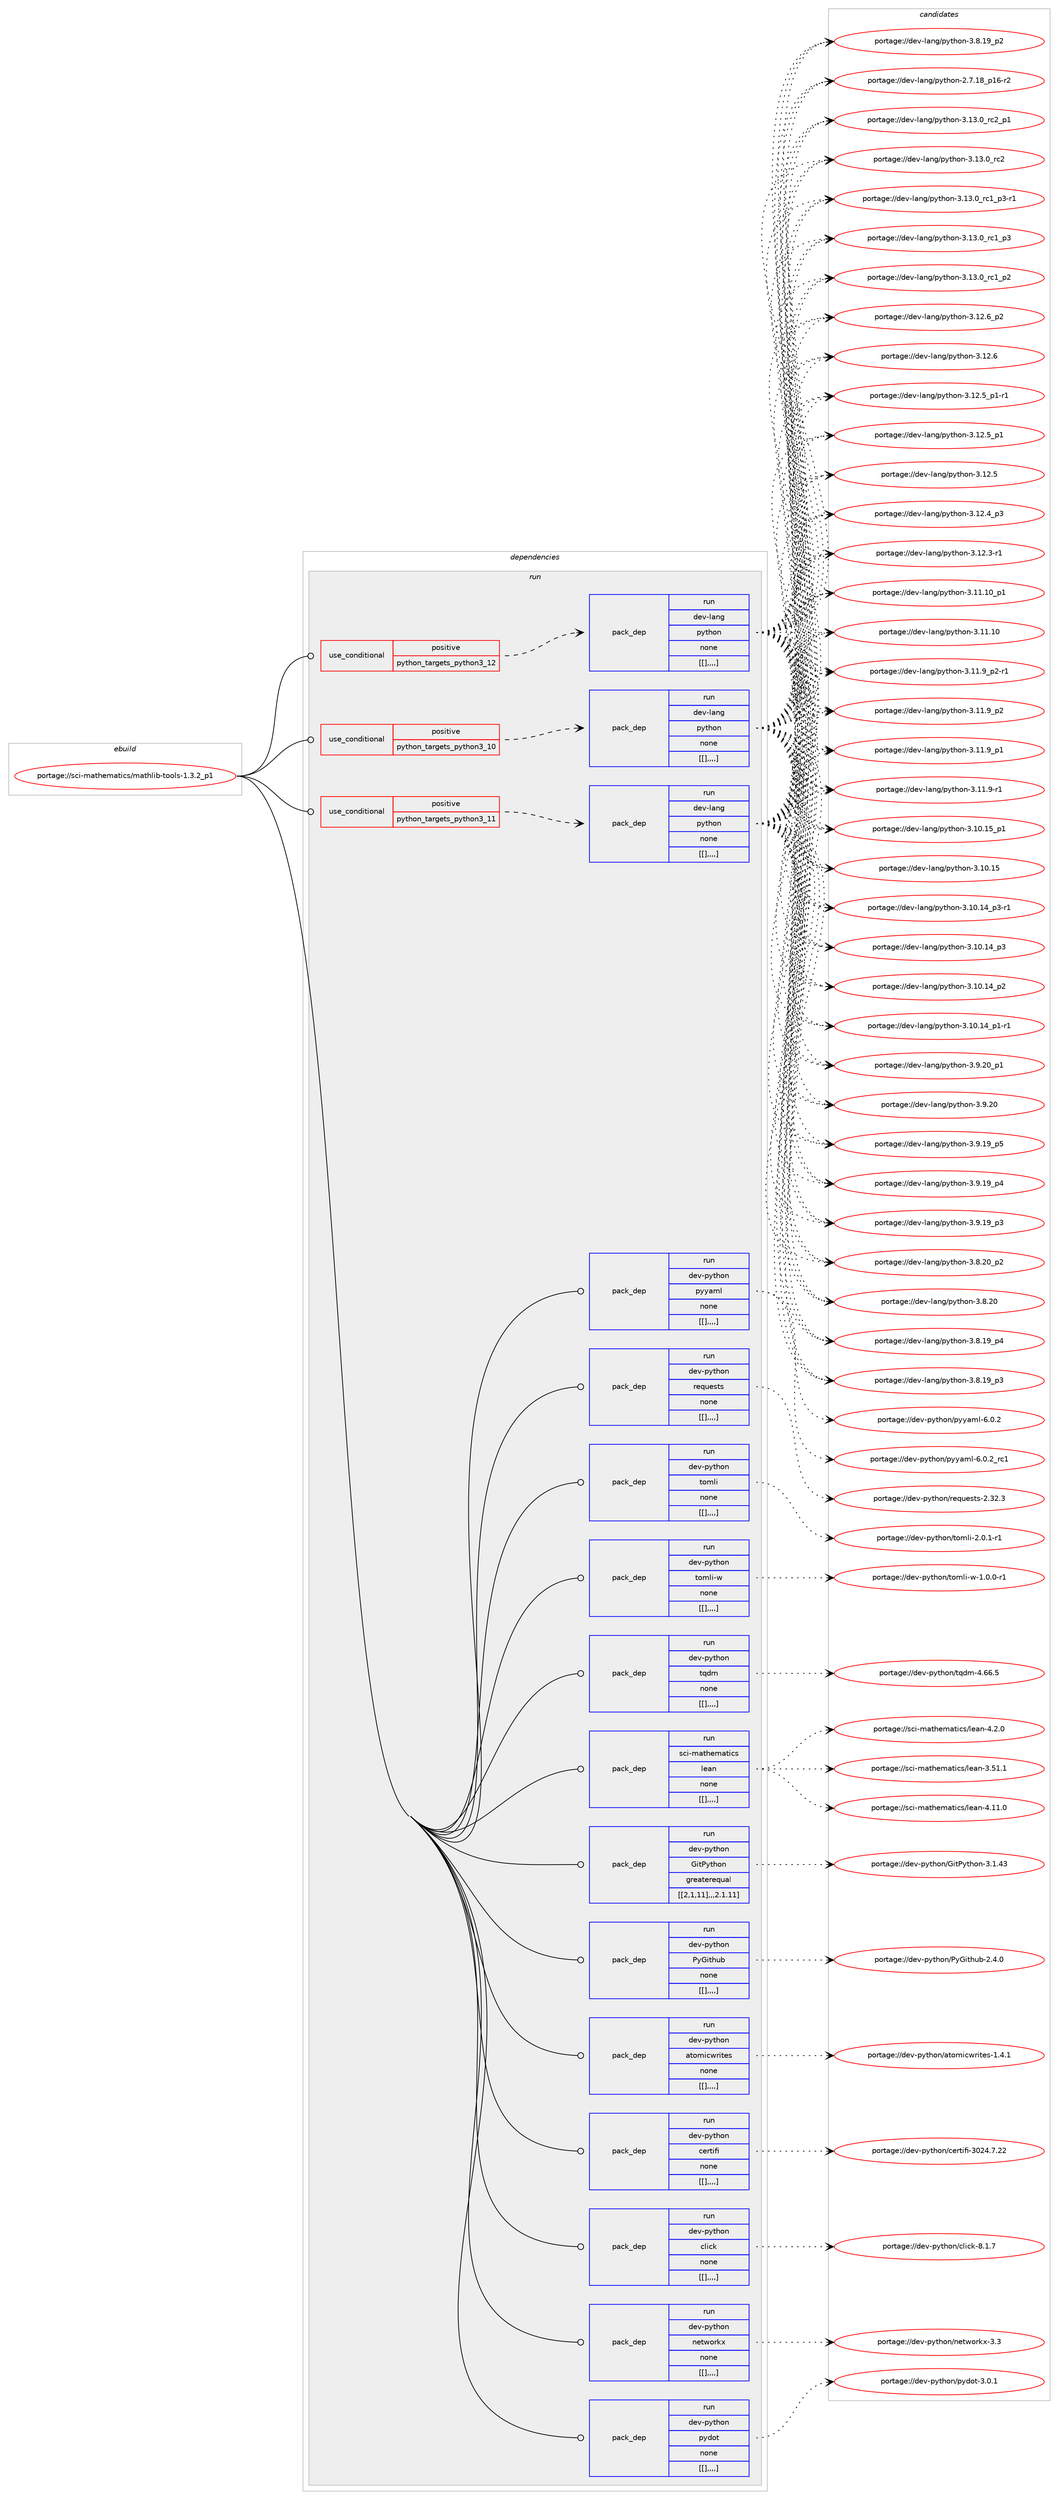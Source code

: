 digraph prolog {

# *************
# Graph options
# *************

newrank=true;
concentrate=true;
compound=true;
graph [rankdir=LR,fontname=Helvetica,fontsize=10,ranksep=1.5];#, ranksep=2.5, nodesep=0.2];
edge  [arrowhead=vee];
node  [fontname=Helvetica,fontsize=10];

# **********
# The ebuild
# **********

subgraph cluster_leftcol {
color=gray;
label=<<i>ebuild</i>>;
id [label="portage://sci-mathematics/mathlib-tools-1.3.2_p1", color=red, width=4, href="../sci-mathematics/mathlib-tools-1.3.2_p1.svg"];
}

# ****************
# The dependencies
# ****************

subgraph cluster_midcol {
color=gray;
label=<<i>dependencies</i>>;
subgraph cluster_compile {
fillcolor="#eeeeee";
style=filled;
label=<<i>compile</i>>;
}
subgraph cluster_compileandrun {
fillcolor="#eeeeee";
style=filled;
label=<<i>compile and run</i>>;
}
subgraph cluster_run {
fillcolor="#eeeeee";
style=filled;
label=<<i>run</i>>;
subgraph cond112054 {
dependency418427 [label=<<TABLE BORDER="0" CELLBORDER="1" CELLSPACING="0" CELLPADDING="4"><TR><TD ROWSPAN="3" CELLPADDING="10">use_conditional</TD></TR><TR><TD>positive</TD></TR><TR><TD>python_targets_python3_10</TD></TR></TABLE>>, shape=none, color=red];
subgraph pack303469 {
dependency418428 [label=<<TABLE BORDER="0" CELLBORDER="1" CELLSPACING="0" CELLPADDING="4" WIDTH="220"><TR><TD ROWSPAN="6" CELLPADDING="30">pack_dep</TD></TR><TR><TD WIDTH="110">run</TD></TR><TR><TD>dev-lang</TD></TR><TR><TD>python</TD></TR><TR><TD>none</TD></TR><TR><TD>[[],,,,]</TD></TR></TABLE>>, shape=none, color=blue];
}
dependency418427:e -> dependency418428:w [weight=20,style="dashed",arrowhead="vee"];
}
id:e -> dependency418427:w [weight=20,style="solid",arrowhead="odot"];
subgraph cond112055 {
dependency418429 [label=<<TABLE BORDER="0" CELLBORDER="1" CELLSPACING="0" CELLPADDING="4"><TR><TD ROWSPAN="3" CELLPADDING="10">use_conditional</TD></TR><TR><TD>positive</TD></TR><TR><TD>python_targets_python3_11</TD></TR></TABLE>>, shape=none, color=red];
subgraph pack303470 {
dependency418430 [label=<<TABLE BORDER="0" CELLBORDER="1" CELLSPACING="0" CELLPADDING="4" WIDTH="220"><TR><TD ROWSPAN="6" CELLPADDING="30">pack_dep</TD></TR><TR><TD WIDTH="110">run</TD></TR><TR><TD>dev-lang</TD></TR><TR><TD>python</TD></TR><TR><TD>none</TD></TR><TR><TD>[[],,,,]</TD></TR></TABLE>>, shape=none, color=blue];
}
dependency418429:e -> dependency418430:w [weight=20,style="dashed",arrowhead="vee"];
}
id:e -> dependency418429:w [weight=20,style="solid",arrowhead="odot"];
subgraph cond112056 {
dependency418431 [label=<<TABLE BORDER="0" CELLBORDER="1" CELLSPACING="0" CELLPADDING="4"><TR><TD ROWSPAN="3" CELLPADDING="10">use_conditional</TD></TR><TR><TD>positive</TD></TR><TR><TD>python_targets_python3_12</TD></TR></TABLE>>, shape=none, color=red];
subgraph pack303471 {
dependency418432 [label=<<TABLE BORDER="0" CELLBORDER="1" CELLSPACING="0" CELLPADDING="4" WIDTH="220"><TR><TD ROWSPAN="6" CELLPADDING="30">pack_dep</TD></TR><TR><TD WIDTH="110">run</TD></TR><TR><TD>dev-lang</TD></TR><TR><TD>python</TD></TR><TR><TD>none</TD></TR><TR><TD>[[],,,,]</TD></TR></TABLE>>, shape=none, color=blue];
}
dependency418431:e -> dependency418432:w [weight=20,style="dashed",arrowhead="vee"];
}
id:e -> dependency418431:w [weight=20,style="solid",arrowhead="odot"];
subgraph pack303472 {
dependency418433 [label=<<TABLE BORDER="0" CELLBORDER="1" CELLSPACING="0" CELLPADDING="4" WIDTH="220"><TR><TD ROWSPAN="6" CELLPADDING="30">pack_dep</TD></TR><TR><TD WIDTH="110">run</TD></TR><TR><TD>dev-python</TD></TR><TR><TD>GitPython</TD></TR><TR><TD>greaterequal</TD></TR><TR><TD>[[2,1,11],,,2.1.11]</TD></TR></TABLE>>, shape=none, color=blue];
}
id:e -> dependency418433:w [weight=20,style="solid",arrowhead="odot"];
subgraph pack303473 {
dependency418434 [label=<<TABLE BORDER="0" CELLBORDER="1" CELLSPACING="0" CELLPADDING="4" WIDTH="220"><TR><TD ROWSPAN="6" CELLPADDING="30">pack_dep</TD></TR><TR><TD WIDTH="110">run</TD></TR><TR><TD>dev-python</TD></TR><TR><TD>PyGithub</TD></TR><TR><TD>none</TD></TR><TR><TD>[[],,,,]</TD></TR></TABLE>>, shape=none, color=blue];
}
id:e -> dependency418434:w [weight=20,style="solid",arrowhead="odot"];
subgraph pack303474 {
dependency418435 [label=<<TABLE BORDER="0" CELLBORDER="1" CELLSPACING="0" CELLPADDING="4" WIDTH="220"><TR><TD ROWSPAN="6" CELLPADDING="30">pack_dep</TD></TR><TR><TD WIDTH="110">run</TD></TR><TR><TD>dev-python</TD></TR><TR><TD>atomicwrites</TD></TR><TR><TD>none</TD></TR><TR><TD>[[],,,,]</TD></TR></TABLE>>, shape=none, color=blue];
}
id:e -> dependency418435:w [weight=20,style="solid",arrowhead="odot"];
subgraph pack303475 {
dependency418436 [label=<<TABLE BORDER="0" CELLBORDER="1" CELLSPACING="0" CELLPADDING="4" WIDTH="220"><TR><TD ROWSPAN="6" CELLPADDING="30">pack_dep</TD></TR><TR><TD WIDTH="110">run</TD></TR><TR><TD>dev-python</TD></TR><TR><TD>certifi</TD></TR><TR><TD>none</TD></TR><TR><TD>[[],,,,]</TD></TR></TABLE>>, shape=none, color=blue];
}
id:e -> dependency418436:w [weight=20,style="solid",arrowhead="odot"];
subgraph pack303476 {
dependency418437 [label=<<TABLE BORDER="0" CELLBORDER="1" CELLSPACING="0" CELLPADDING="4" WIDTH="220"><TR><TD ROWSPAN="6" CELLPADDING="30">pack_dep</TD></TR><TR><TD WIDTH="110">run</TD></TR><TR><TD>dev-python</TD></TR><TR><TD>click</TD></TR><TR><TD>none</TD></TR><TR><TD>[[],,,,]</TD></TR></TABLE>>, shape=none, color=blue];
}
id:e -> dependency418437:w [weight=20,style="solid",arrowhead="odot"];
subgraph pack303477 {
dependency418438 [label=<<TABLE BORDER="0" CELLBORDER="1" CELLSPACING="0" CELLPADDING="4" WIDTH="220"><TR><TD ROWSPAN="6" CELLPADDING="30">pack_dep</TD></TR><TR><TD WIDTH="110">run</TD></TR><TR><TD>dev-python</TD></TR><TR><TD>networkx</TD></TR><TR><TD>none</TD></TR><TR><TD>[[],,,,]</TD></TR></TABLE>>, shape=none, color=blue];
}
id:e -> dependency418438:w [weight=20,style="solid",arrowhead="odot"];
subgraph pack303478 {
dependency418439 [label=<<TABLE BORDER="0" CELLBORDER="1" CELLSPACING="0" CELLPADDING="4" WIDTH="220"><TR><TD ROWSPAN="6" CELLPADDING="30">pack_dep</TD></TR><TR><TD WIDTH="110">run</TD></TR><TR><TD>dev-python</TD></TR><TR><TD>pydot</TD></TR><TR><TD>none</TD></TR><TR><TD>[[],,,,]</TD></TR></TABLE>>, shape=none, color=blue];
}
id:e -> dependency418439:w [weight=20,style="solid",arrowhead="odot"];
subgraph pack303479 {
dependency418440 [label=<<TABLE BORDER="0" CELLBORDER="1" CELLSPACING="0" CELLPADDING="4" WIDTH="220"><TR><TD ROWSPAN="6" CELLPADDING="30">pack_dep</TD></TR><TR><TD WIDTH="110">run</TD></TR><TR><TD>dev-python</TD></TR><TR><TD>pyyaml</TD></TR><TR><TD>none</TD></TR><TR><TD>[[],,,,]</TD></TR></TABLE>>, shape=none, color=blue];
}
id:e -> dependency418440:w [weight=20,style="solid",arrowhead="odot"];
subgraph pack303480 {
dependency418441 [label=<<TABLE BORDER="0" CELLBORDER="1" CELLSPACING="0" CELLPADDING="4" WIDTH="220"><TR><TD ROWSPAN="6" CELLPADDING="30">pack_dep</TD></TR><TR><TD WIDTH="110">run</TD></TR><TR><TD>dev-python</TD></TR><TR><TD>requests</TD></TR><TR><TD>none</TD></TR><TR><TD>[[],,,,]</TD></TR></TABLE>>, shape=none, color=blue];
}
id:e -> dependency418441:w [weight=20,style="solid",arrowhead="odot"];
subgraph pack303481 {
dependency418442 [label=<<TABLE BORDER="0" CELLBORDER="1" CELLSPACING="0" CELLPADDING="4" WIDTH="220"><TR><TD ROWSPAN="6" CELLPADDING="30">pack_dep</TD></TR><TR><TD WIDTH="110">run</TD></TR><TR><TD>dev-python</TD></TR><TR><TD>tomli</TD></TR><TR><TD>none</TD></TR><TR><TD>[[],,,,]</TD></TR></TABLE>>, shape=none, color=blue];
}
id:e -> dependency418442:w [weight=20,style="solid",arrowhead="odot"];
subgraph pack303482 {
dependency418443 [label=<<TABLE BORDER="0" CELLBORDER="1" CELLSPACING="0" CELLPADDING="4" WIDTH="220"><TR><TD ROWSPAN="6" CELLPADDING="30">pack_dep</TD></TR><TR><TD WIDTH="110">run</TD></TR><TR><TD>dev-python</TD></TR><TR><TD>tomli-w</TD></TR><TR><TD>none</TD></TR><TR><TD>[[],,,,]</TD></TR></TABLE>>, shape=none, color=blue];
}
id:e -> dependency418443:w [weight=20,style="solid",arrowhead="odot"];
subgraph pack303483 {
dependency418444 [label=<<TABLE BORDER="0" CELLBORDER="1" CELLSPACING="0" CELLPADDING="4" WIDTH="220"><TR><TD ROWSPAN="6" CELLPADDING="30">pack_dep</TD></TR><TR><TD WIDTH="110">run</TD></TR><TR><TD>dev-python</TD></TR><TR><TD>tqdm</TD></TR><TR><TD>none</TD></TR><TR><TD>[[],,,,]</TD></TR></TABLE>>, shape=none, color=blue];
}
id:e -> dependency418444:w [weight=20,style="solid",arrowhead="odot"];
subgraph pack303484 {
dependency418445 [label=<<TABLE BORDER="0" CELLBORDER="1" CELLSPACING="0" CELLPADDING="4" WIDTH="220"><TR><TD ROWSPAN="6" CELLPADDING="30">pack_dep</TD></TR><TR><TD WIDTH="110">run</TD></TR><TR><TD>sci-mathematics</TD></TR><TR><TD>lean</TD></TR><TR><TD>none</TD></TR><TR><TD>[[],,,,]</TD></TR></TABLE>>, shape=none, color=blue];
}
id:e -> dependency418445:w [weight=20,style="solid",arrowhead="odot"];
}
}

# **************
# The candidates
# **************

subgraph cluster_choices {
rank=same;
color=gray;
label=<<i>candidates</i>>;

subgraph choice303469 {
color=black;
nodesep=1;
choice100101118451089711010347112121116104111110455146495146489511499509511249 [label="portage://dev-lang/python-3.13.0_rc2_p1", color=red, width=4,href="../dev-lang/python-3.13.0_rc2_p1.svg"];
choice10010111845108971101034711212111610411111045514649514648951149950 [label="portage://dev-lang/python-3.13.0_rc2", color=red, width=4,href="../dev-lang/python-3.13.0_rc2.svg"];
choice1001011184510897110103471121211161041111104551464951464895114994995112514511449 [label="portage://dev-lang/python-3.13.0_rc1_p3-r1", color=red, width=4,href="../dev-lang/python-3.13.0_rc1_p3-r1.svg"];
choice100101118451089711010347112121116104111110455146495146489511499499511251 [label="portage://dev-lang/python-3.13.0_rc1_p3", color=red, width=4,href="../dev-lang/python-3.13.0_rc1_p3.svg"];
choice100101118451089711010347112121116104111110455146495146489511499499511250 [label="portage://dev-lang/python-3.13.0_rc1_p2", color=red, width=4,href="../dev-lang/python-3.13.0_rc1_p2.svg"];
choice100101118451089711010347112121116104111110455146495046549511250 [label="portage://dev-lang/python-3.12.6_p2", color=red, width=4,href="../dev-lang/python-3.12.6_p2.svg"];
choice10010111845108971101034711212111610411111045514649504654 [label="portage://dev-lang/python-3.12.6", color=red, width=4,href="../dev-lang/python-3.12.6.svg"];
choice1001011184510897110103471121211161041111104551464950465395112494511449 [label="portage://dev-lang/python-3.12.5_p1-r1", color=red, width=4,href="../dev-lang/python-3.12.5_p1-r1.svg"];
choice100101118451089711010347112121116104111110455146495046539511249 [label="portage://dev-lang/python-3.12.5_p1", color=red, width=4,href="../dev-lang/python-3.12.5_p1.svg"];
choice10010111845108971101034711212111610411111045514649504653 [label="portage://dev-lang/python-3.12.5", color=red, width=4,href="../dev-lang/python-3.12.5.svg"];
choice100101118451089711010347112121116104111110455146495046529511251 [label="portage://dev-lang/python-3.12.4_p3", color=red, width=4,href="../dev-lang/python-3.12.4_p3.svg"];
choice100101118451089711010347112121116104111110455146495046514511449 [label="portage://dev-lang/python-3.12.3-r1", color=red, width=4,href="../dev-lang/python-3.12.3-r1.svg"];
choice10010111845108971101034711212111610411111045514649494649489511249 [label="portage://dev-lang/python-3.11.10_p1", color=red, width=4,href="../dev-lang/python-3.11.10_p1.svg"];
choice1001011184510897110103471121211161041111104551464949464948 [label="portage://dev-lang/python-3.11.10", color=red, width=4,href="../dev-lang/python-3.11.10.svg"];
choice1001011184510897110103471121211161041111104551464949465795112504511449 [label="portage://dev-lang/python-3.11.9_p2-r1", color=red, width=4,href="../dev-lang/python-3.11.9_p2-r1.svg"];
choice100101118451089711010347112121116104111110455146494946579511250 [label="portage://dev-lang/python-3.11.9_p2", color=red, width=4,href="../dev-lang/python-3.11.9_p2.svg"];
choice100101118451089711010347112121116104111110455146494946579511249 [label="portage://dev-lang/python-3.11.9_p1", color=red, width=4,href="../dev-lang/python-3.11.9_p1.svg"];
choice100101118451089711010347112121116104111110455146494946574511449 [label="portage://dev-lang/python-3.11.9-r1", color=red, width=4,href="../dev-lang/python-3.11.9-r1.svg"];
choice10010111845108971101034711212111610411111045514649484649539511249 [label="portage://dev-lang/python-3.10.15_p1", color=red, width=4,href="../dev-lang/python-3.10.15_p1.svg"];
choice1001011184510897110103471121211161041111104551464948464953 [label="portage://dev-lang/python-3.10.15", color=red, width=4,href="../dev-lang/python-3.10.15.svg"];
choice100101118451089711010347112121116104111110455146494846495295112514511449 [label="portage://dev-lang/python-3.10.14_p3-r1", color=red, width=4,href="../dev-lang/python-3.10.14_p3-r1.svg"];
choice10010111845108971101034711212111610411111045514649484649529511251 [label="portage://dev-lang/python-3.10.14_p3", color=red, width=4,href="../dev-lang/python-3.10.14_p3.svg"];
choice10010111845108971101034711212111610411111045514649484649529511250 [label="portage://dev-lang/python-3.10.14_p2", color=red, width=4,href="../dev-lang/python-3.10.14_p2.svg"];
choice100101118451089711010347112121116104111110455146494846495295112494511449 [label="portage://dev-lang/python-3.10.14_p1-r1", color=red, width=4,href="../dev-lang/python-3.10.14_p1-r1.svg"];
choice100101118451089711010347112121116104111110455146574650489511249 [label="portage://dev-lang/python-3.9.20_p1", color=red, width=4,href="../dev-lang/python-3.9.20_p1.svg"];
choice10010111845108971101034711212111610411111045514657465048 [label="portage://dev-lang/python-3.9.20", color=red, width=4,href="../dev-lang/python-3.9.20.svg"];
choice100101118451089711010347112121116104111110455146574649579511253 [label="portage://dev-lang/python-3.9.19_p5", color=red, width=4,href="../dev-lang/python-3.9.19_p5.svg"];
choice100101118451089711010347112121116104111110455146574649579511252 [label="portage://dev-lang/python-3.9.19_p4", color=red, width=4,href="../dev-lang/python-3.9.19_p4.svg"];
choice100101118451089711010347112121116104111110455146574649579511251 [label="portage://dev-lang/python-3.9.19_p3", color=red, width=4,href="../dev-lang/python-3.9.19_p3.svg"];
choice100101118451089711010347112121116104111110455146564650489511250 [label="portage://dev-lang/python-3.8.20_p2", color=red, width=4,href="../dev-lang/python-3.8.20_p2.svg"];
choice10010111845108971101034711212111610411111045514656465048 [label="portage://dev-lang/python-3.8.20", color=red, width=4,href="../dev-lang/python-3.8.20.svg"];
choice100101118451089711010347112121116104111110455146564649579511252 [label="portage://dev-lang/python-3.8.19_p4", color=red, width=4,href="../dev-lang/python-3.8.19_p4.svg"];
choice100101118451089711010347112121116104111110455146564649579511251 [label="portage://dev-lang/python-3.8.19_p3", color=red, width=4,href="../dev-lang/python-3.8.19_p3.svg"];
choice100101118451089711010347112121116104111110455146564649579511250 [label="portage://dev-lang/python-3.8.19_p2", color=red, width=4,href="../dev-lang/python-3.8.19_p2.svg"];
choice100101118451089711010347112121116104111110455046554649569511249544511450 [label="portage://dev-lang/python-2.7.18_p16-r2", color=red, width=4,href="../dev-lang/python-2.7.18_p16-r2.svg"];
dependency418428:e -> choice100101118451089711010347112121116104111110455146495146489511499509511249:w [style=dotted,weight="100"];
dependency418428:e -> choice10010111845108971101034711212111610411111045514649514648951149950:w [style=dotted,weight="100"];
dependency418428:e -> choice1001011184510897110103471121211161041111104551464951464895114994995112514511449:w [style=dotted,weight="100"];
dependency418428:e -> choice100101118451089711010347112121116104111110455146495146489511499499511251:w [style=dotted,weight="100"];
dependency418428:e -> choice100101118451089711010347112121116104111110455146495146489511499499511250:w [style=dotted,weight="100"];
dependency418428:e -> choice100101118451089711010347112121116104111110455146495046549511250:w [style=dotted,weight="100"];
dependency418428:e -> choice10010111845108971101034711212111610411111045514649504654:w [style=dotted,weight="100"];
dependency418428:e -> choice1001011184510897110103471121211161041111104551464950465395112494511449:w [style=dotted,weight="100"];
dependency418428:e -> choice100101118451089711010347112121116104111110455146495046539511249:w [style=dotted,weight="100"];
dependency418428:e -> choice10010111845108971101034711212111610411111045514649504653:w [style=dotted,weight="100"];
dependency418428:e -> choice100101118451089711010347112121116104111110455146495046529511251:w [style=dotted,weight="100"];
dependency418428:e -> choice100101118451089711010347112121116104111110455146495046514511449:w [style=dotted,weight="100"];
dependency418428:e -> choice10010111845108971101034711212111610411111045514649494649489511249:w [style=dotted,weight="100"];
dependency418428:e -> choice1001011184510897110103471121211161041111104551464949464948:w [style=dotted,weight="100"];
dependency418428:e -> choice1001011184510897110103471121211161041111104551464949465795112504511449:w [style=dotted,weight="100"];
dependency418428:e -> choice100101118451089711010347112121116104111110455146494946579511250:w [style=dotted,weight="100"];
dependency418428:e -> choice100101118451089711010347112121116104111110455146494946579511249:w [style=dotted,weight="100"];
dependency418428:e -> choice100101118451089711010347112121116104111110455146494946574511449:w [style=dotted,weight="100"];
dependency418428:e -> choice10010111845108971101034711212111610411111045514649484649539511249:w [style=dotted,weight="100"];
dependency418428:e -> choice1001011184510897110103471121211161041111104551464948464953:w [style=dotted,weight="100"];
dependency418428:e -> choice100101118451089711010347112121116104111110455146494846495295112514511449:w [style=dotted,weight="100"];
dependency418428:e -> choice10010111845108971101034711212111610411111045514649484649529511251:w [style=dotted,weight="100"];
dependency418428:e -> choice10010111845108971101034711212111610411111045514649484649529511250:w [style=dotted,weight="100"];
dependency418428:e -> choice100101118451089711010347112121116104111110455146494846495295112494511449:w [style=dotted,weight="100"];
dependency418428:e -> choice100101118451089711010347112121116104111110455146574650489511249:w [style=dotted,weight="100"];
dependency418428:e -> choice10010111845108971101034711212111610411111045514657465048:w [style=dotted,weight="100"];
dependency418428:e -> choice100101118451089711010347112121116104111110455146574649579511253:w [style=dotted,weight="100"];
dependency418428:e -> choice100101118451089711010347112121116104111110455146574649579511252:w [style=dotted,weight="100"];
dependency418428:e -> choice100101118451089711010347112121116104111110455146574649579511251:w [style=dotted,weight="100"];
dependency418428:e -> choice100101118451089711010347112121116104111110455146564650489511250:w [style=dotted,weight="100"];
dependency418428:e -> choice10010111845108971101034711212111610411111045514656465048:w [style=dotted,weight="100"];
dependency418428:e -> choice100101118451089711010347112121116104111110455146564649579511252:w [style=dotted,weight="100"];
dependency418428:e -> choice100101118451089711010347112121116104111110455146564649579511251:w [style=dotted,weight="100"];
dependency418428:e -> choice100101118451089711010347112121116104111110455146564649579511250:w [style=dotted,weight="100"];
dependency418428:e -> choice100101118451089711010347112121116104111110455046554649569511249544511450:w [style=dotted,weight="100"];
}
subgraph choice303470 {
color=black;
nodesep=1;
choice100101118451089711010347112121116104111110455146495146489511499509511249 [label="portage://dev-lang/python-3.13.0_rc2_p1", color=red, width=4,href="../dev-lang/python-3.13.0_rc2_p1.svg"];
choice10010111845108971101034711212111610411111045514649514648951149950 [label="portage://dev-lang/python-3.13.0_rc2", color=red, width=4,href="../dev-lang/python-3.13.0_rc2.svg"];
choice1001011184510897110103471121211161041111104551464951464895114994995112514511449 [label="portage://dev-lang/python-3.13.0_rc1_p3-r1", color=red, width=4,href="../dev-lang/python-3.13.0_rc1_p3-r1.svg"];
choice100101118451089711010347112121116104111110455146495146489511499499511251 [label="portage://dev-lang/python-3.13.0_rc1_p3", color=red, width=4,href="../dev-lang/python-3.13.0_rc1_p3.svg"];
choice100101118451089711010347112121116104111110455146495146489511499499511250 [label="portage://dev-lang/python-3.13.0_rc1_p2", color=red, width=4,href="../dev-lang/python-3.13.0_rc1_p2.svg"];
choice100101118451089711010347112121116104111110455146495046549511250 [label="portage://dev-lang/python-3.12.6_p2", color=red, width=4,href="../dev-lang/python-3.12.6_p2.svg"];
choice10010111845108971101034711212111610411111045514649504654 [label="portage://dev-lang/python-3.12.6", color=red, width=4,href="../dev-lang/python-3.12.6.svg"];
choice1001011184510897110103471121211161041111104551464950465395112494511449 [label="portage://dev-lang/python-3.12.5_p1-r1", color=red, width=4,href="../dev-lang/python-3.12.5_p1-r1.svg"];
choice100101118451089711010347112121116104111110455146495046539511249 [label="portage://dev-lang/python-3.12.5_p1", color=red, width=4,href="../dev-lang/python-3.12.5_p1.svg"];
choice10010111845108971101034711212111610411111045514649504653 [label="portage://dev-lang/python-3.12.5", color=red, width=4,href="../dev-lang/python-3.12.5.svg"];
choice100101118451089711010347112121116104111110455146495046529511251 [label="portage://dev-lang/python-3.12.4_p3", color=red, width=4,href="../dev-lang/python-3.12.4_p3.svg"];
choice100101118451089711010347112121116104111110455146495046514511449 [label="portage://dev-lang/python-3.12.3-r1", color=red, width=4,href="../dev-lang/python-3.12.3-r1.svg"];
choice10010111845108971101034711212111610411111045514649494649489511249 [label="portage://dev-lang/python-3.11.10_p1", color=red, width=4,href="../dev-lang/python-3.11.10_p1.svg"];
choice1001011184510897110103471121211161041111104551464949464948 [label="portage://dev-lang/python-3.11.10", color=red, width=4,href="../dev-lang/python-3.11.10.svg"];
choice1001011184510897110103471121211161041111104551464949465795112504511449 [label="portage://dev-lang/python-3.11.9_p2-r1", color=red, width=4,href="../dev-lang/python-3.11.9_p2-r1.svg"];
choice100101118451089711010347112121116104111110455146494946579511250 [label="portage://dev-lang/python-3.11.9_p2", color=red, width=4,href="../dev-lang/python-3.11.9_p2.svg"];
choice100101118451089711010347112121116104111110455146494946579511249 [label="portage://dev-lang/python-3.11.9_p1", color=red, width=4,href="../dev-lang/python-3.11.9_p1.svg"];
choice100101118451089711010347112121116104111110455146494946574511449 [label="portage://dev-lang/python-3.11.9-r1", color=red, width=4,href="../dev-lang/python-3.11.9-r1.svg"];
choice10010111845108971101034711212111610411111045514649484649539511249 [label="portage://dev-lang/python-3.10.15_p1", color=red, width=4,href="../dev-lang/python-3.10.15_p1.svg"];
choice1001011184510897110103471121211161041111104551464948464953 [label="portage://dev-lang/python-3.10.15", color=red, width=4,href="../dev-lang/python-3.10.15.svg"];
choice100101118451089711010347112121116104111110455146494846495295112514511449 [label="portage://dev-lang/python-3.10.14_p3-r1", color=red, width=4,href="../dev-lang/python-3.10.14_p3-r1.svg"];
choice10010111845108971101034711212111610411111045514649484649529511251 [label="portage://dev-lang/python-3.10.14_p3", color=red, width=4,href="../dev-lang/python-3.10.14_p3.svg"];
choice10010111845108971101034711212111610411111045514649484649529511250 [label="portage://dev-lang/python-3.10.14_p2", color=red, width=4,href="../dev-lang/python-3.10.14_p2.svg"];
choice100101118451089711010347112121116104111110455146494846495295112494511449 [label="portage://dev-lang/python-3.10.14_p1-r1", color=red, width=4,href="../dev-lang/python-3.10.14_p1-r1.svg"];
choice100101118451089711010347112121116104111110455146574650489511249 [label="portage://dev-lang/python-3.9.20_p1", color=red, width=4,href="../dev-lang/python-3.9.20_p1.svg"];
choice10010111845108971101034711212111610411111045514657465048 [label="portage://dev-lang/python-3.9.20", color=red, width=4,href="../dev-lang/python-3.9.20.svg"];
choice100101118451089711010347112121116104111110455146574649579511253 [label="portage://dev-lang/python-3.9.19_p5", color=red, width=4,href="../dev-lang/python-3.9.19_p5.svg"];
choice100101118451089711010347112121116104111110455146574649579511252 [label="portage://dev-lang/python-3.9.19_p4", color=red, width=4,href="../dev-lang/python-3.9.19_p4.svg"];
choice100101118451089711010347112121116104111110455146574649579511251 [label="portage://dev-lang/python-3.9.19_p3", color=red, width=4,href="../dev-lang/python-3.9.19_p3.svg"];
choice100101118451089711010347112121116104111110455146564650489511250 [label="portage://dev-lang/python-3.8.20_p2", color=red, width=4,href="../dev-lang/python-3.8.20_p2.svg"];
choice10010111845108971101034711212111610411111045514656465048 [label="portage://dev-lang/python-3.8.20", color=red, width=4,href="../dev-lang/python-3.8.20.svg"];
choice100101118451089711010347112121116104111110455146564649579511252 [label="portage://dev-lang/python-3.8.19_p4", color=red, width=4,href="../dev-lang/python-3.8.19_p4.svg"];
choice100101118451089711010347112121116104111110455146564649579511251 [label="portage://dev-lang/python-3.8.19_p3", color=red, width=4,href="../dev-lang/python-3.8.19_p3.svg"];
choice100101118451089711010347112121116104111110455146564649579511250 [label="portage://dev-lang/python-3.8.19_p2", color=red, width=4,href="../dev-lang/python-3.8.19_p2.svg"];
choice100101118451089711010347112121116104111110455046554649569511249544511450 [label="portage://dev-lang/python-2.7.18_p16-r2", color=red, width=4,href="../dev-lang/python-2.7.18_p16-r2.svg"];
dependency418430:e -> choice100101118451089711010347112121116104111110455146495146489511499509511249:w [style=dotted,weight="100"];
dependency418430:e -> choice10010111845108971101034711212111610411111045514649514648951149950:w [style=dotted,weight="100"];
dependency418430:e -> choice1001011184510897110103471121211161041111104551464951464895114994995112514511449:w [style=dotted,weight="100"];
dependency418430:e -> choice100101118451089711010347112121116104111110455146495146489511499499511251:w [style=dotted,weight="100"];
dependency418430:e -> choice100101118451089711010347112121116104111110455146495146489511499499511250:w [style=dotted,weight="100"];
dependency418430:e -> choice100101118451089711010347112121116104111110455146495046549511250:w [style=dotted,weight="100"];
dependency418430:e -> choice10010111845108971101034711212111610411111045514649504654:w [style=dotted,weight="100"];
dependency418430:e -> choice1001011184510897110103471121211161041111104551464950465395112494511449:w [style=dotted,weight="100"];
dependency418430:e -> choice100101118451089711010347112121116104111110455146495046539511249:w [style=dotted,weight="100"];
dependency418430:e -> choice10010111845108971101034711212111610411111045514649504653:w [style=dotted,weight="100"];
dependency418430:e -> choice100101118451089711010347112121116104111110455146495046529511251:w [style=dotted,weight="100"];
dependency418430:e -> choice100101118451089711010347112121116104111110455146495046514511449:w [style=dotted,weight="100"];
dependency418430:e -> choice10010111845108971101034711212111610411111045514649494649489511249:w [style=dotted,weight="100"];
dependency418430:e -> choice1001011184510897110103471121211161041111104551464949464948:w [style=dotted,weight="100"];
dependency418430:e -> choice1001011184510897110103471121211161041111104551464949465795112504511449:w [style=dotted,weight="100"];
dependency418430:e -> choice100101118451089711010347112121116104111110455146494946579511250:w [style=dotted,weight="100"];
dependency418430:e -> choice100101118451089711010347112121116104111110455146494946579511249:w [style=dotted,weight="100"];
dependency418430:e -> choice100101118451089711010347112121116104111110455146494946574511449:w [style=dotted,weight="100"];
dependency418430:e -> choice10010111845108971101034711212111610411111045514649484649539511249:w [style=dotted,weight="100"];
dependency418430:e -> choice1001011184510897110103471121211161041111104551464948464953:w [style=dotted,weight="100"];
dependency418430:e -> choice100101118451089711010347112121116104111110455146494846495295112514511449:w [style=dotted,weight="100"];
dependency418430:e -> choice10010111845108971101034711212111610411111045514649484649529511251:w [style=dotted,weight="100"];
dependency418430:e -> choice10010111845108971101034711212111610411111045514649484649529511250:w [style=dotted,weight="100"];
dependency418430:e -> choice100101118451089711010347112121116104111110455146494846495295112494511449:w [style=dotted,weight="100"];
dependency418430:e -> choice100101118451089711010347112121116104111110455146574650489511249:w [style=dotted,weight="100"];
dependency418430:e -> choice10010111845108971101034711212111610411111045514657465048:w [style=dotted,weight="100"];
dependency418430:e -> choice100101118451089711010347112121116104111110455146574649579511253:w [style=dotted,weight="100"];
dependency418430:e -> choice100101118451089711010347112121116104111110455146574649579511252:w [style=dotted,weight="100"];
dependency418430:e -> choice100101118451089711010347112121116104111110455146574649579511251:w [style=dotted,weight="100"];
dependency418430:e -> choice100101118451089711010347112121116104111110455146564650489511250:w [style=dotted,weight="100"];
dependency418430:e -> choice10010111845108971101034711212111610411111045514656465048:w [style=dotted,weight="100"];
dependency418430:e -> choice100101118451089711010347112121116104111110455146564649579511252:w [style=dotted,weight="100"];
dependency418430:e -> choice100101118451089711010347112121116104111110455146564649579511251:w [style=dotted,weight="100"];
dependency418430:e -> choice100101118451089711010347112121116104111110455146564649579511250:w [style=dotted,weight="100"];
dependency418430:e -> choice100101118451089711010347112121116104111110455046554649569511249544511450:w [style=dotted,weight="100"];
}
subgraph choice303471 {
color=black;
nodesep=1;
choice100101118451089711010347112121116104111110455146495146489511499509511249 [label="portage://dev-lang/python-3.13.0_rc2_p1", color=red, width=4,href="../dev-lang/python-3.13.0_rc2_p1.svg"];
choice10010111845108971101034711212111610411111045514649514648951149950 [label="portage://dev-lang/python-3.13.0_rc2", color=red, width=4,href="../dev-lang/python-3.13.0_rc2.svg"];
choice1001011184510897110103471121211161041111104551464951464895114994995112514511449 [label="portage://dev-lang/python-3.13.0_rc1_p3-r1", color=red, width=4,href="../dev-lang/python-3.13.0_rc1_p3-r1.svg"];
choice100101118451089711010347112121116104111110455146495146489511499499511251 [label="portage://dev-lang/python-3.13.0_rc1_p3", color=red, width=4,href="../dev-lang/python-3.13.0_rc1_p3.svg"];
choice100101118451089711010347112121116104111110455146495146489511499499511250 [label="portage://dev-lang/python-3.13.0_rc1_p2", color=red, width=4,href="../dev-lang/python-3.13.0_rc1_p2.svg"];
choice100101118451089711010347112121116104111110455146495046549511250 [label="portage://dev-lang/python-3.12.6_p2", color=red, width=4,href="../dev-lang/python-3.12.6_p2.svg"];
choice10010111845108971101034711212111610411111045514649504654 [label="portage://dev-lang/python-3.12.6", color=red, width=4,href="../dev-lang/python-3.12.6.svg"];
choice1001011184510897110103471121211161041111104551464950465395112494511449 [label="portage://dev-lang/python-3.12.5_p1-r1", color=red, width=4,href="../dev-lang/python-3.12.5_p1-r1.svg"];
choice100101118451089711010347112121116104111110455146495046539511249 [label="portage://dev-lang/python-3.12.5_p1", color=red, width=4,href="../dev-lang/python-3.12.5_p1.svg"];
choice10010111845108971101034711212111610411111045514649504653 [label="portage://dev-lang/python-3.12.5", color=red, width=4,href="../dev-lang/python-3.12.5.svg"];
choice100101118451089711010347112121116104111110455146495046529511251 [label="portage://dev-lang/python-3.12.4_p3", color=red, width=4,href="../dev-lang/python-3.12.4_p3.svg"];
choice100101118451089711010347112121116104111110455146495046514511449 [label="portage://dev-lang/python-3.12.3-r1", color=red, width=4,href="../dev-lang/python-3.12.3-r1.svg"];
choice10010111845108971101034711212111610411111045514649494649489511249 [label="portage://dev-lang/python-3.11.10_p1", color=red, width=4,href="../dev-lang/python-3.11.10_p1.svg"];
choice1001011184510897110103471121211161041111104551464949464948 [label="portage://dev-lang/python-3.11.10", color=red, width=4,href="../dev-lang/python-3.11.10.svg"];
choice1001011184510897110103471121211161041111104551464949465795112504511449 [label="portage://dev-lang/python-3.11.9_p2-r1", color=red, width=4,href="../dev-lang/python-3.11.9_p2-r1.svg"];
choice100101118451089711010347112121116104111110455146494946579511250 [label="portage://dev-lang/python-3.11.9_p2", color=red, width=4,href="../dev-lang/python-3.11.9_p2.svg"];
choice100101118451089711010347112121116104111110455146494946579511249 [label="portage://dev-lang/python-3.11.9_p1", color=red, width=4,href="../dev-lang/python-3.11.9_p1.svg"];
choice100101118451089711010347112121116104111110455146494946574511449 [label="portage://dev-lang/python-3.11.9-r1", color=red, width=4,href="../dev-lang/python-3.11.9-r1.svg"];
choice10010111845108971101034711212111610411111045514649484649539511249 [label="portage://dev-lang/python-3.10.15_p1", color=red, width=4,href="../dev-lang/python-3.10.15_p1.svg"];
choice1001011184510897110103471121211161041111104551464948464953 [label="portage://dev-lang/python-3.10.15", color=red, width=4,href="../dev-lang/python-3.10.15.svg"];
choice100101118451089711010347112121116104111110455146494846495295112514511449 [label="portage://dev-lang/python-3.10.14_p3-r1", color=red, width=4,href="../dev-lang/python-3.10.14_p3-r1.svg"];
choice10010111845108971101034711212111610411111045514649484649529511251 [label="portage://dev-lang/python-3.10.14_p3", color=red, width=4,href="../dev-lang/python-3.10.14_p3.svg"];
choice10010111845108971101034711212111610411111045514649484649529511250 [label="portage://dev-lang/python-3.10.14_p2", color=red, width=4,href="../dev-lang/python-3.10.14_p2.svg"];
choice100101118451089711010347112121116104111110455146494846495295112494511449 [label="portage://dev-lang/python-3.10.14_p1-r1", color=red, width=4,href="../dev-lang/python-3.10.14_p1-r1.svg"];
choice100101118451089711010347112121116104111110455146574650489511249 [label="portage://dev-lang/python-3.9.20_p1", color=red, width=4,href="../dev-lang/python-3.9.20_p1.svg"];
choice10010111845108971101034711212111610411111045514657465048 [label="portage://dev-lang/python-3.9.20", color=red, width=4,href="../dev-lang/python-3.9.20.svg"];
choice100101118451089711010347112121116104111110455146574649579511253 [label="portage://dev-lang/python-3.9.19_p5", color=red, width=4,href="../dev-lang/python-3.9.19_p5.svg"];
choice100101118451089711010347112121116104111110455146574649579511252 [label="portage://dev-lang/python-3.9.19_p4", color=red, width=4,href="../dev-lang/python-3.9.19_p4.svg"];
choice100101118451089711010347112121116104111110455146574649579511251 [label="portage://dev-lang/python-3.9.19_p3", color=red, width=4,href="../dev-lang/python-3.9.19_p3.svg"];
choice100101118451089711010347112121116104111110455146564650489511250 [label="portage://dev-lang/python-3.8.20_p2", color=red, width=4,href="../dev-lang/python-3.8.20_p2.svg"];
choice10010111845108971101034711212111610411111045514656465048 [label="portage://dev-lang/python-3.8.20", color=red, width=4,href="../dev-lang/python-3.8.20.svg"];
choice100101118451089711010347112121116104111110455146564649579511252 [label="portage://dev-lang/python-3.8.19_p4", color=red, width=4,href="../dev-lang/python-3.8.19_p4.svg"];
choice100101118451089711010347112121116104111110455146564649579511251 [label="portage://dev-lang/python-3.8.19_p3", color=red, width=4,href="../dev-lang/python-3.8.19_p3.svg"];
choice100101118451089711010347112121116104111110455146564649579511250 [label="portage://dev-lang/python-3.8.19_p2", color=red, width=4,href="../dev-lang/python-3.8.19_p2.svg"];
choice100101118451089711010347112121116104111110455046554649569511249544511450 [label="portage://dev-lang/python-2.7.18_p16-r2", color=red, width=4,href="../dev-lang/python-2.7.18_p16-r2.svg"];
dependency418432:e -> choice100101118451089711010347112121116104111110455146495146489511499509511249:w [style=dotted,weight="100"];
dependency418432:e -> choice10010111845108971101034711212111610411111045514649514648951149950:w [style=dotted,weight="100"];
dependency418432:e -> choice1001011184510897110103471121211161041111104551464951464895114994995112514511449:w [style=dotted,weight="100"];
dependency418432:e -> choice100101118451089711010347112121116104111110455146495146489511499499511251:w [style=dotted,weight="100"];
dependency418432:e -> choice100101118451089711010347112121116104111110455146495146489511499499511250:w [style=dotted,weight="100"];
dependency418432:e -> choice100101118451089711010347112121116104111110455146495046549511250:w [style=dotted,weight="100"];
dependency418432:e -> choice10010111845108971101034711212111610411111045514649504654:w [style=dotted,weight="100"];
dependency418432:e -> choice1001011184510897110103471121211161041111104551464950465395112494511449:w [style=dotted,weight="100"];
dependency418432:e -> choice100101118451089711010347112121116104111110455146495046539511249:w [style=dotted,weight="100"];
dependency418432:e -> choice10010111845108971101034711212111610411111045514649504653:w [style=dotted,weight="100"];
dependency418432:e -> choice100101118451089711010347112121116104111110455146495046529511251:w [style=dotted,weight="100"];
dependency418432:e -> choice100101118451089711010347112121116104111110455146495046514511449:w [style=dotted,weight="100"];
dependency418432:e -> choice10010111845108971101034711212111610411111045514649494649489511249:w [style=dotted,weight="100"];
dependency418432:e -> choice1001011184510897110103471121211161041111104551464949464948:w [style=dotted,weight="100"];
dependency418432:e -> choice1001011184510897110103471121211161041111104551464949465795112504511449:w [style=dotted,weight="100"];
dependency418432:e -> choice100101118451089711010347112121116104111110455146494946579511250:w [style=dotted,weight="100"];
dependency418432:e -> choice100101118451089711010347112121116104111110455146494946579511249:w [style=dotted,weight="100"];
dependency418432:e -> choice100101118451089711010347112121116104111110455146494946574511449:w [style=dotted,weight="100"];
dependency418432:e -> choice10010111845108971101034711212111610411111045514649484649539511249:w [style=dotted,weight="100"];
dependency418432:e -> choice1001011184510897110103471121211161041111104551464948464953:w [style=dotted,weight="100"];
dependency418432:e -> choice100101118451089711010347112121116104111110455146494846495295112514511449:w [style=dotted,weight="100"];
dependency418432:e -> choice10010111845108971101034711212111610411111045514649484649529511251:w [style=dotted,weight="100"];
dependency418432:e -> choice10010111845108971101034711212111610411111045514649484649529511250:w [style=dotted,weight="100"];
dependency418432:e -> choice100101118451089711010347112121116104111110455146494846495295112494511449:w [style=dotted,weight="100"];
dependency418432:e -> choice100101118451089711010347112121116104111110455146574650489511249:w [style=dotted,weight="100"];
dependency418432:e -> choice10010111845108971101034711212111610411111045514657465048:w [style=dotted,weight="100"];
dependency418432:e -> choice100101118451089711010347112121116104111110455146574649579511253:w [style=dotted,weight="100"];
dependency418432:e -> choice100101118451089711010347112121116104111110455146574649579511252:w [style=dotted,weight="100"];
dependency418432:e -> choice100101118451089711010347112121116104111110455146574649579511251:w [style=dotted,weight="100"];
dependency418432:e -> choice100101118451089711010347112121116104111110455146564650489511250:w [style=dotted,weight="100"];
dependency418432:e -> choice10010111845108971101034711212111610411111045514656465048:w [style=dotted,weight="100"];
dependency418432:e -> choice100101118451089711010347112121116104111110455146564649579511252:w [style=dotted,weight="100"];
dependency418432:e -> choice100101118451089711010347112121116104111110455146564649579511251:w [style=dotted,weight="100"];
dependency418432:e -> choice100101118451089711010347112121116104111110455146564649579511250:w [style=dotted,weight="100"];
dependency418432:e -> choice100101118451089711010347112121116104111110455046554649569511249544511450:w [style=dotted,weight="100"];
}
subgraph choice303472 {
color=black;
nodesep=1;
choice1001011184511212111610411111047711051168012111610411111045514649465251 [label="portage://dev-python/GitPython-3.1.43", color=red, width=4,href="../dev-python/GitPython-3.1.43.svg"];
dependency418433:e -> choice1001011184511212111610411111047711051168012111610411111045514649465251:w [style=dotted,weight="100"];
}
subgraph choice303473 {
color=black;
nodesep=1;
choice1001011184511212111610411111047801217110511610411798455046524648 [label="portage://dev-python/PyGithub-2.4.0", color=red, width=4,href="../dev-python/PyGithub-2.4.0.svg"];
dependency418434:e -> choice1001011184511212111610411111047801217110511610411798455046524648:w [style=dotted,weight="100"];
}
subgraph choice303474 {
color=black;
nodesep=1;
choice10010111845112121116104111110479711611110910599119114105116101115454946524649 [label="portage://dev-python/atomicwrites-1.4.1", color=red, width=4,href="../dev-python/atomicwrites-1.4.1.svg"];
dependency418435:e -> choice10010111845112121116104111110479711611110910599119114105116101115454946524649:w [style=dotted,weight="100"];
}
subgraph choice303475 {
color=black;
nodesep=1;
choice10010111845112121116104111110479910111411610510210545514850524655465050 [label="portage://dev-python/certifi-3024.7.22", color=red, width=4,href="../dev-python/certifi-3024.7.22.svg"];
dependency418436:e -> choice10010111845112121116104111110479910111411610510210545514850524655465050:w [style=dotted,weight="100"];
}
subgraph choice303476 {
color=black;
nodesep=1;
choice10010111845112121116104111110479910810599107455646494655 [label="portage://dev-python/click-8.1.7", color=red, width=4,href="../dev-python/click-8.1.7.svg"];
dependency418437:e -> choice10010111845112121116104111110479910810599107455646494655:w [style=dotted,weight="100"];
}
subgraph choice303477 {
color=black;
nodesep=1;
choice100101118451121211161041111104711010111611911111410712045514651 [label="portage://dev-python/networkx-3.3", color=red, width=4,href="../dev-python/networkx-3.3.svg"];
dependency418438:e -> choice100101118451121211161041111104711010111611911111410712045514651:w [style=dotted,weight="100"];
}
subgraph choice303478 {
color=black;
nodesep=1;
choice1001011184511212111610411111047112121100111116455146484649 [label="portage://dev-python/pydot-3.0.1", color=red, width=4,href="../dev-python/pydot-3.0.1.svg"];
dependency418439:e -> choice1001011184511212111610411111047112121100111116455146484649:w [style=dotted,weight="100"];
}
subgraph choice303479 {
color=black;
nodesep=1;
choice100101118451121211161041111104711212112197109108455446484650951149949 [label="portage://dev-python/pyyaml-6.0.2_rc1", color=red, width=4,href="../dev-python/pyyaml-6.0.2_rc1.svg"];
choice100101118451121211161041111104711212112197109108455446484650 [label="portage://dev-python/pyyaml-6.0.2", color=red, width=4,href="../dev-python/pyyaml-6.0.2.svg"];
dependency418440:e -> choice100101118451121211161041111104711212112197109108455446484650951149949:w [style=dotted,weight="100"];
dependency418440:e -> choice100101118451121211161041111104711212112197109108455446484650:w [style=dotted,weight="100"];
}
subgraph choice303480 {
color=black;
nodesep=1;
choice100101118451121211161041111104711410111311710111511611545504651504651 [label="portage://dev-python/requests-2.32.3", color=red, width=4,href="../dev-python/requests-2.32.3.svg"];
dependency418441:e -> choice100101118451121211161041111104711410111311710111511611545504651504651:w [style=dotted,weight="100"];
}
subgraph choice303481 {
color=black;
nodesep=1;
choice10010111845112121116104111110471161111091081054550464846494511449 [label="portage://dev-python/tomli-2.0.1-r1", color=red, width=4,href="../dev-python/tomli-2.0.1-r1.svg"];
dependency418442:e -> choice10010111845112121116104111110471161111091081054550464846494511449:w [style=dotted,weight="100"];
}
subgraph choice303482 {
color=black;
nodesep=1;
choice1001011184511212111610411111047116111109108105451194549464846484511449 [label="portage://dev-python/tomli-w-1.0.0-r1", color=red, width=4,href="../dev-python/tomli-w-1.0.0-r1.svg"];
dependency418443:e -> choice1001011184511212111610411111047116111109108105451194549464846484511449:w [style=dotted,weight="100"];
}
subgraph choice303483 {
color=black;
nodesep=1;
choice100101118451121211161041111104711611310010945524654544653 [label="portage://dev-python/tqdm-4.66.5", color=red, width=4,href="../dev-python/tqdm-4.66.5.svg"];
dependency418444:e -> choice100101118451121211161041111104711611310010945524654544653:w [style=dotted,weight="100"];
}
subgraph choice303484 {
color=black;
nodesep=1;
choice1159910545109971161041011099711610599115471081019711045524649494648 [label="portage://sci-mathematics/lean-4.11.0", color=red, width=4,href="../sci-mathematics/lean-4.11.0.svg"];
choice11599105451099711610410110997116105991154710810197110455246504648 [label="portage://sci-mathematics/lean-4.2.0", color=red, width=4,href="../sci-mathematics/lean-4.2.0.svg"];
choice1159910545109971161041011099711610599115471081019711045514653494649 [label="portage://sci-mathematics/lean-3.51.1", color=red, width=4,href="../sci-mathematics/lean-3.51.1.svg"];
dependency418445:e -> choice1159910545109971161041011099711610599115471081019711045524649494648:w [style=dotted,weight="100"];
dependency418445:e -> choice11599105451099711610410110997116105991154710810197110455246504648:w [style=dotted,weight="100"];
dependency418445:e -> choice1159910545109971161041011099711610599115471081019711045514653494649:w [style=dotted,weight="100"];
}
}

}
